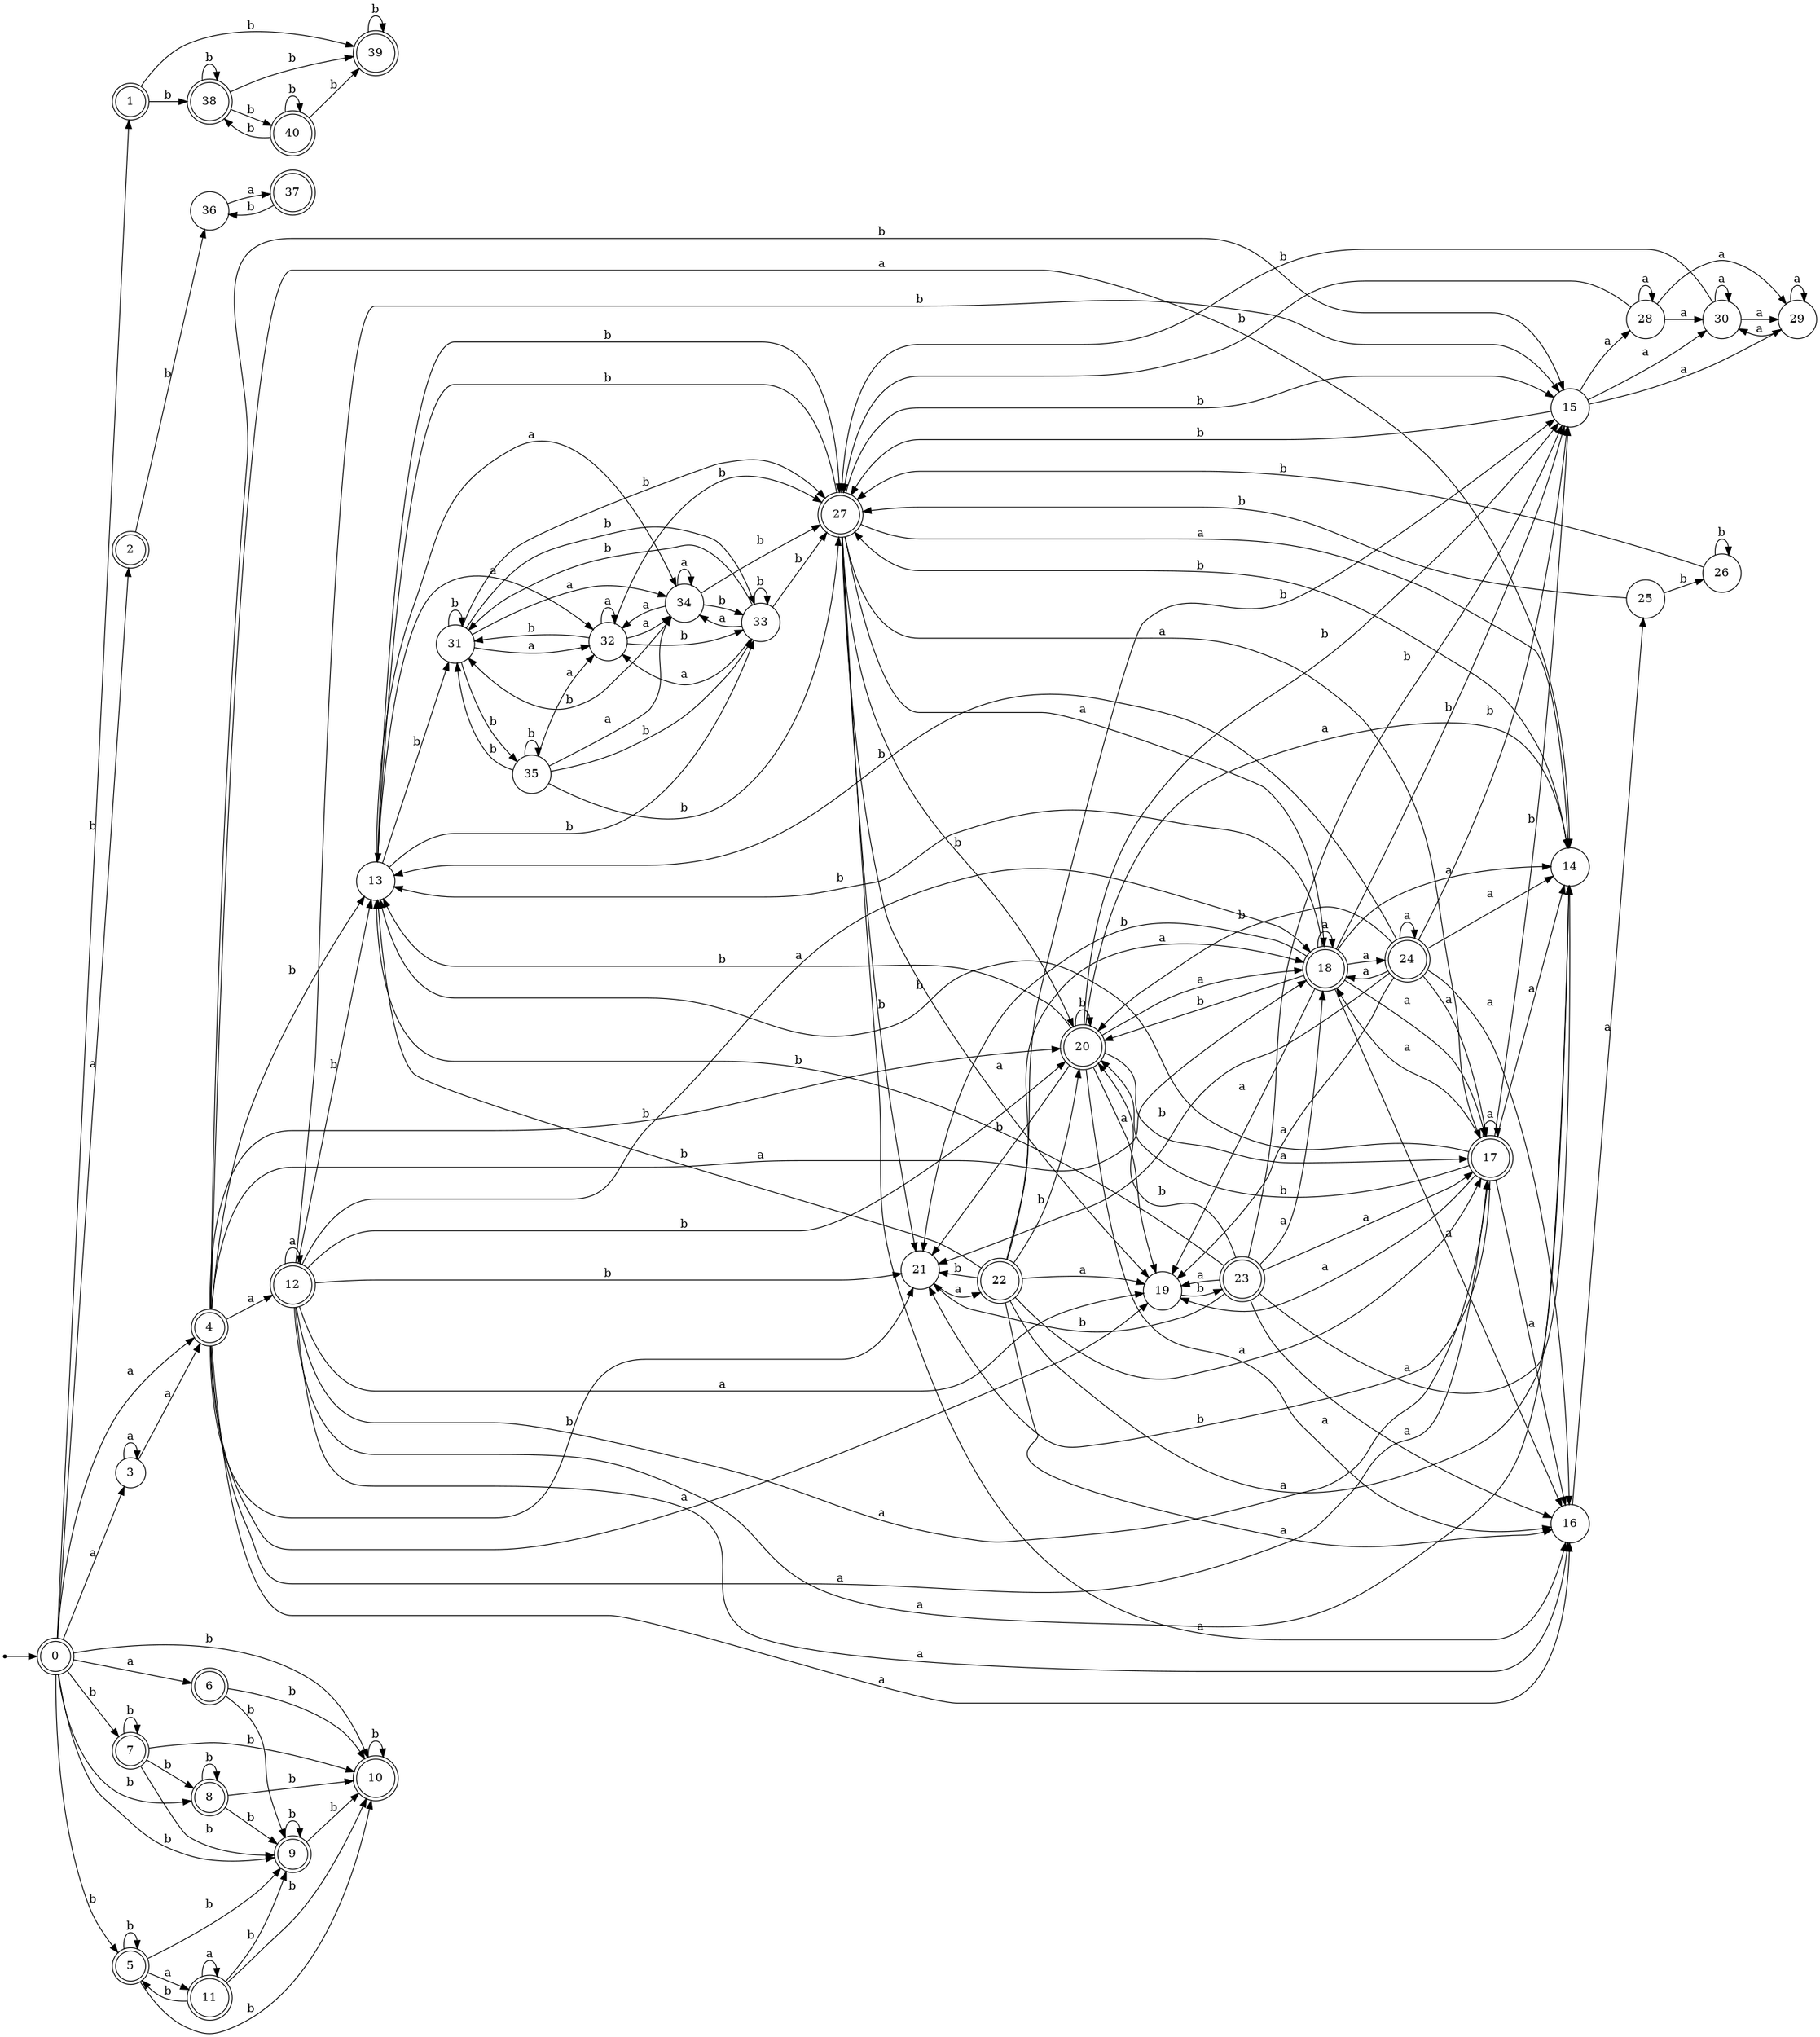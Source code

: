digraph finite_state_machine {
rankdir=LR;
size="20,20";
node [shape = point]; "dummy0"
node [shape = doublecircle]; "0";"dummy0" -> "0";
node [shape = doublecircle]; "1";node [shape = doublecircle]; "2";node [shape = circle]; "3";
node [shape = doublecircle]; "4";node [shape = doublecircle]; "5";node [shape = doublecircle]; "6";node [shape = doublecircle]; "7";node [shape = doublecircle]; "8";node [shape = doublecircle]; "9";node [shape = doublecircle]; "10";node [shape = doublecircle]; "11";node [shape = doublecircle]; "12";node [shape = circle]; "13";
node [shape = circle]; "14";
node [shape = circle]; "15";
node [shape = circle]; "16";
node [shape = doublecircle]; "17";node [shape = doublecircle]; "18";node [shape = circle]; "19";
node [shape = doublecircle]; "20";node [shape = circle]; "21";
node [shape = doublecircle]; "22";node [shape = doublecircle]; "23";node [shape = doublecircle]; "24";node [shape = circle]; "25";
node [shape = circle]; "26";
node [shape = doublecircle]; "27";node [shape = circle]; "28";
node [shape = circle]; "29";
node [shape = circle]; "30";
node [shape = circle]; "31";
node [shape = circle]; "32";
node [shape = circle]; "33";
node [shape = circle]; "34";
node [shape = circle]; "35";
node [shape = circle]; "36";
node [shape = doublecircle]; "37";node [shape = doublecircle]; "38";node [shape = doublecircle]; "39";node [shape = doublecircle]; "40";"0" -> "1" [label = "b"];
 "0" -> "5" [label = "b"];
 "0" -> "7" [label = "b"];
 "0" -> "8" [label = "b"];
 "0" -> "9" [label = "b"];
 "0" -> "10" [label = "b"];
 "0" -> "2" [label = "a"];
 "0" -> "3" [label = "a"];
 "0" -> "4" [label = "a"];
 "0" -> "6" [label = "a"];
 "10" -> "10" [label = "b"];
 "9" -> "9" [label = "b"];
 "9" -> "10" [label = "b"];
 "8" -> "8" [label = "b"];
 "8" -> "9" [label = "b"];
 "8" -> "10" [label = "b"];
 "7" -> "8" [label = "b"];
 "7" -> "9" [label = "b"];
 "7" -> "10" [label = "b"];
 "7" -> "7" [label = "b"];
 "6" -> "9" [label = "b"];
 "6" -> "10" [label = "b"];
 "5" -> "9" [label = "b"];
 "5" -> "10" [label = "b"];
 "5" -> "5" [label = "b"];
 "5" -> "11" [label = "a"];
 "11" -> "11" [label = "a"];
 "11" -> "9" [label = "b"];
 "11" -> "10" [label = "b"];
 "11" -> "5" [label = "b"];
 "4" -> "16" [label = "a"];
 "4" -> "17" [label = "a"];
 "4" -> "18" [label = "a"];
 "4" -> "19" [label = "a"];
 "4" -> "12" [label = "a"];
 "4" -> "14" [label = "a"];
 "4" -> "21" [label = "b"];
 "4" -> "20" [label = "b"];
 "4" -> "13" [label = "b"];
 "4" -> "15" [label = "b"];
 "21" -> "22" [label = "a"];
 "22" -> "13" [label = "b"];
 "22" -> "20" [label = "b"];
 "22" -> "21" [label = "b"];
 "22" -> "15" [label = "b"];
 "22" -> "16" [label = "a"];
 "22" -> "17" [label = "a"];
 "22" -> "18" [label = "a"];
 "22" -> "19" [label = "a"];
 "22" -> "14" [label = "a"];
 "20" -> "21" [label = "b"];
 "20" -> "20" [label = "b"];
 "20" -> "13" [label = "b"];
 "20" -> "15" [label = "b"];
 "20" -> "16" [label = "a"];
 "20" -> "17" [label = "a"];
 "20" -> "18" [label = "a"];
 "20" -> "19" [label = "a"];
 "20" -> "14" [label = "a"];
 "19" -> "23" [label = "b"];
 "23" -> "16" [label = "a"];
 "23" -> "17" [label = "a"];
 "23" -> "18" [label = "a"];
 "23" -> "19" [label = "a"];
 "23" -> "14" [label = "a"];
 "23" -> "21" [label = "b"];
 "23" -> "20" [label = "b"];
 "23" -> "13" [label = "b"];
 "23" -> "15" [label = "b"];
 "18" -> "16" [label = "a"];
 "18" -> "17" [label = "a"];
 "18" -> "18" [label = "a"];
 "18" -> "19" [label = "a"];
 "18" -> "24" [label = "a"];
 "18" -> "14" [label = "a"];
 "18" -> "21" [label = "b"];
 "18" -> "20" [label = "b"];
 "18" -> "13" [label = "b"];
 "18" -> "15" [label = "b"];
 "24" -> "16" [label = "a"];
 "24" -> "17" [label = "a"];
 "24" -> "18" [label = "a"];
 "24" -> "19" [label = "a"];
 "24" -> "24" [label = "a"];
 "24" -> "14" [label = "a"];
 "24" -> "21" [label = "b"];
 "24" -> "20" [label = "b"];
 "24" -> "13" [label = "b"];
 "24" -> "15" [label = "b"];
 "17" -> "16" [label = "a"];
 "17" -> "17" [label = "a"];
 "17" -> "18" [label = "a"];
 "17" -> "19" [label = "a"];
 "17" -> "14" [label = "a"];
 "17" -> "21" [label = "b"];
 "17" -> "20" [label = "b"];
 "17" -> "13" [label = "b"];
 "17" -> "15" [label = "b"];
 "16" -> "25" [label = "a"];
 "25" -> "26" [label = "b"];
 "25" -> "27" [label = "b"];
 "27" -> "21" [label = "b"];
 "27" -> "20" [label = "b"];
 "27" -> "13" [label = "b"];
 "27" -> "15" [label = "b"];
 "27" -> "16" [label = "a"];
 "27" -> "17" [label = "a"];
 "27" -> "18" [label = "a"];
 "27" -> "19" [label = "a"];
 "27" -> "14" [label = "a"];
 "26" -> "26" [label = "b"];
 "26" -> "27" [label = "b"];
 "15" -> "28" [label = "a"];
 "15" -> "29" [label = "a"];
 "15" -> "30" [label = "a"];
 "15" -> "27" [label = "b"];
 "30" -> "29" [label = "a"];
 "30" -> "30" [label = "a"];
 "30" -> "27" [label = "b"];
 "29" -> "29" [label = "a"];
 "29" -> "30" [label = "a"];
 "28" -> "28" [label = "a"];
 "28" -> "29" [label = "a"];
 "28" -> "30" [label = "a"];
 "28" -> "27" [label = "b"];
 "14" -> "27" [label = "b"];
 "13" -> "33" [label = "b"];
 "13" -> "27" [label = "b"];
 "13" -> "31" [label = "b"];
 "13" -> "32" [label = "a"];
 "13" -> "34" [label = "a"];
 "34" -> "32" [label = "a"];
 "34" -> "34" [label = "a"];
 "34" -> "33" [label = "b"];
 "34" -> "27" [label = "b"];
 "34" -> "31" [label = "b"];
 "33" -> "33" [label = "b"];
 "33" -> "27" [label = "b"];
 "33" -> "31" [label = "b"];
 "33" -> "32" [label = "a"];
 "33" -> "34" [label = "a"];
 "32" -> "32" [label = "a"];
 "32" -> "34" [label = "a"];
 "32" -> "33" [label = "b"];
 "32" -> "27" [label = "b"];
 "32" -> "31" [label = "b"];
 "31" -> "27" [label = "b"];
 "31" -> "33" [label = "b"];
 "31" -> "35" [label = "b"];
 "31" -> "31" [label = "b"];
 "31" -> "32" [label = "a"];
 "31" -> "34" [label = "a"];
 "35" -> "27" [label = "b"];
 "35" -> "33" [label = "b"];
 "35" -> "35" [label = "b"];
 "35" -> "31" [label = "b"];
 "35" -> "32" [label = "a"];
 "35" -> "34" [label = "a"];
 "12" -> "16" [label = "a"];
 "12" -> "17" [label = "a"];
 "12" -> "18" [label = "a"];
 "12" -> "19" [label = "a"];
 "12" -> "12" [label = "a"];
 "12" -> "14" [label = "a"];
 "12" -> "21" [label = "b"];
 "12" -> "20" [label = "b"];
 "12" -> "13" [label = "b"];
 "12" -> "15" [label = "b"];
 "3" -> "3" [label = "a"];
 "3" -> "4" [label = "a"];
 "2" -> "36" [label = "b"];
 "36" -> "37" [label = "a"];
 "37" -> "36" [label = "b"];
 "1" -> "38" [label = "b"];
 "1" -> "39" [label = "b"];
 "39" -> "39" [label = "b"];
 "38" -> "40" [label = "b"];
 "38" -> "38" [label = "b"];
 "38" -> "39" [label = "b"];
 "40" -> "40" [label = "b"];
 "40" -> "38" [label = "b"];
 "40" -> "39" [label = "b"];
 }
